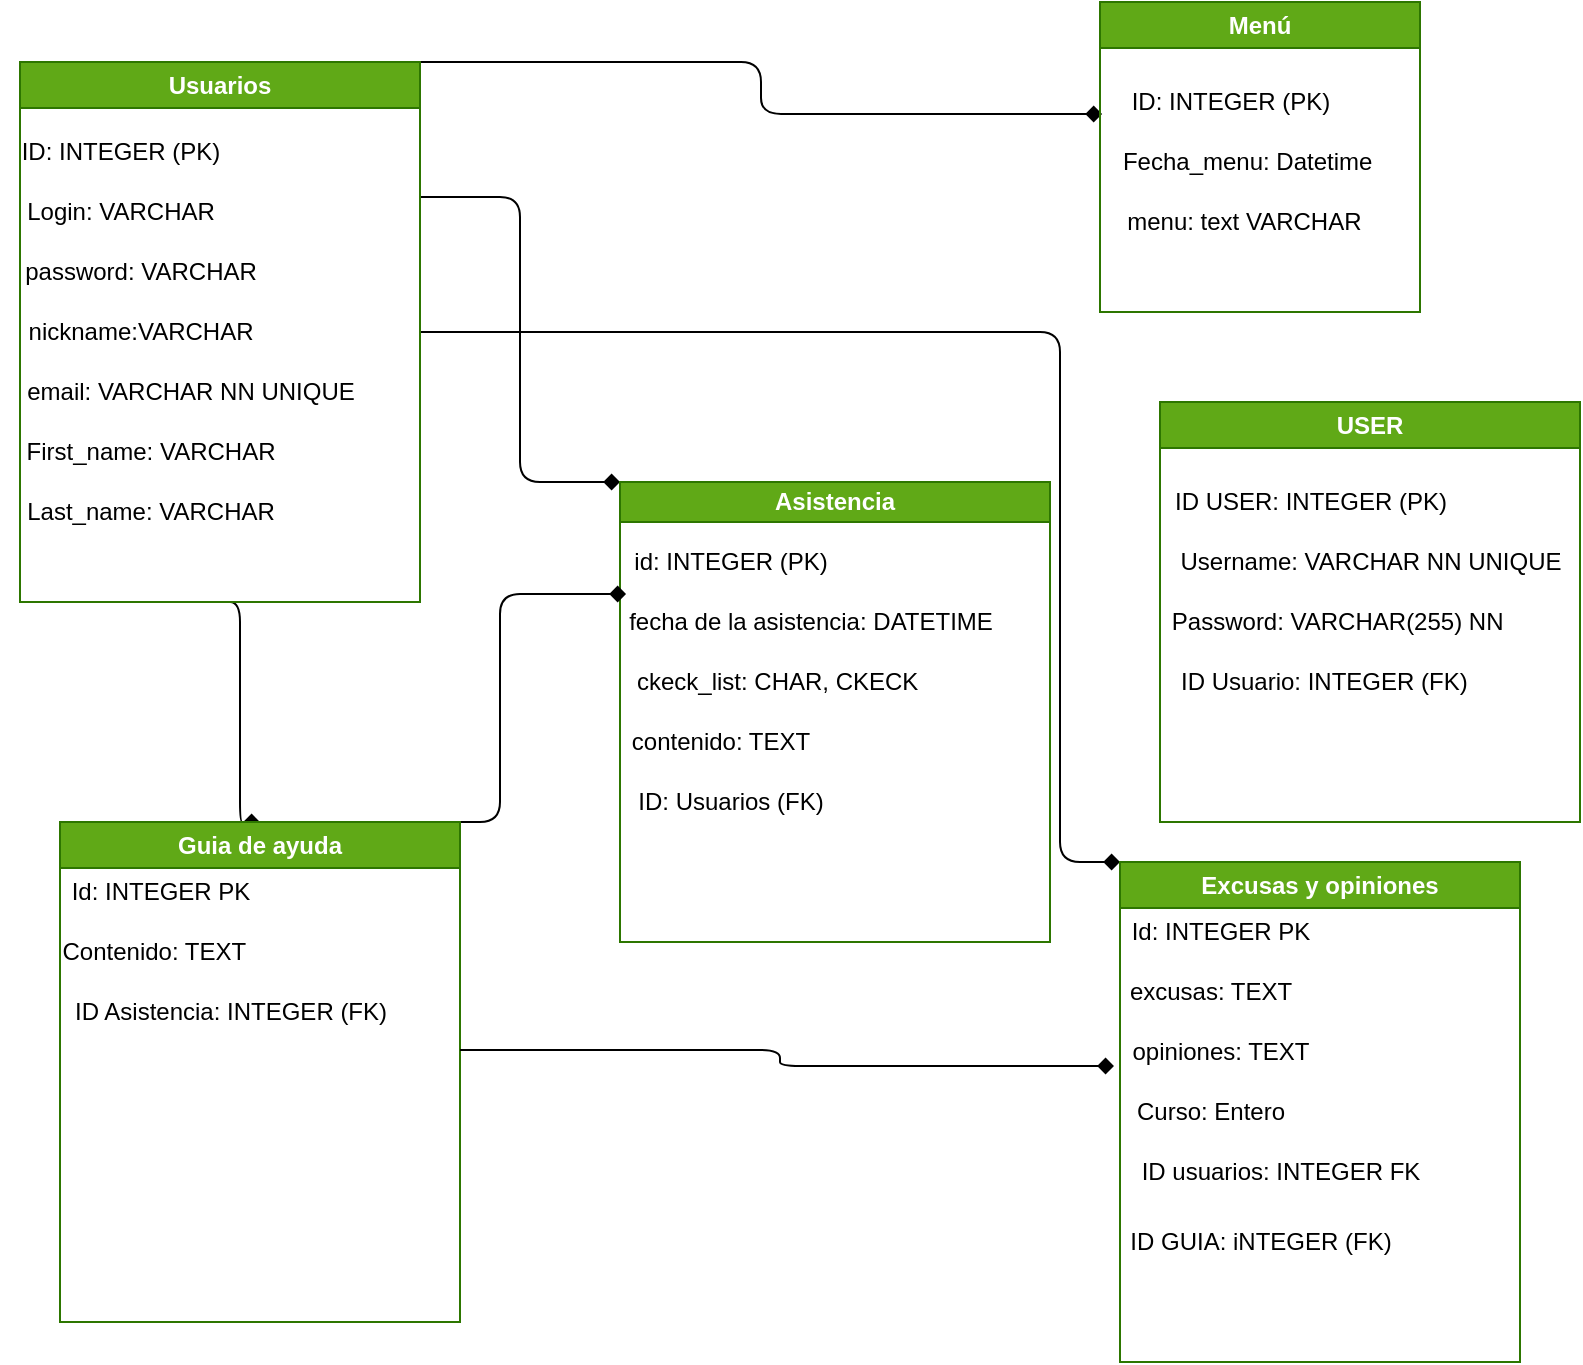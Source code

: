 <mxfile>
    <diagram id="mChJH1xOSCDA1pjo_G7x" name="Page-1">
        <mxGraphModel dx="1386" dy="784" grid="1" gridSize="10" guides="1" tooltips="1" connect="1" arrows="1" fold="1" page="1" pageScale="1" pageWidth="850" pageHeight="1100" math="0" shadow="0">
            <root>
                <mxCell id="0"/>
                <mxCell id="1" parent="0"/>
                <mxCell id="30" style="html=1;exitX=1;exitY=0.25;exitDx=0;exitDy=0;edgeStyle=elbowEdgeStyle;endArrow=diamond;endFill=1;entryX=0;entryY=0;entryDx=0;entryDy=0;" parent="1" source="2" target="3" edge="1">
                    <mxGeometry relative="1" as="geometry">
                        <mxPoint x="520" y="130" as="targetPoint"/>
                    </mxGeometry>
                </mxCell>
                <mxCell id="34" style="edgeStyle=elbowEdgeStyle;html=1;exitX=0.5;exitY=1;exitDx=0;exitDy=0;entryX=0.5;entryY=0;entryDx=0;entryDy=0;endArrow=diamond;endFill=1;" parent="1" source="2" target="6" edge="1">
                    <mxGeometry relative="1" as="geometry"/>
                </mxCell>
                <mxCell id="35" style="edgeStyle=elbowEdgeStyle;html=1;exitX=1;exitY=0;exitDx=0;exitDy=0;entryX=-0.033;entryY=0.7;entryDx=0;entryDy=0;endArrow=diamond;endFill=1;entryPerimeter=0;" parent="1" source="2" target="26" edge="1">
                    <mxGeometry relative="1" as="geometry"/>
                </mxCell>
                <mxCell id="37" style="edgeStyle=elbowEdgeStyle;html=1;exitX=1;exitY=0.5;exitDx=0;exitDy=0;entryX=0;entryY=0;entryDx=0;entryDy=0;endArrow=diamond;endFill=1;" parent="1" source="2" target="4" edge="1">
                    <mxGeometry relative="1" as="geometry">
                        <Array as="points">
                            <mxPoint x="550" y="290"/>
                        </Array>
                    </mxGeometry>
                </mxCell>
                <mxCell id="2" value="Usuarios" style="swimlane;whiteSpace=wrap;html=1;startSize=23;fillColor=#60a917;fontColor=#ffffff;strokeColor=#2D7600;" parent="1" vertex="1">
                    <mxGeometry x="30" y="40" width="200" height="270" as="geometry"/>
                </mxCell>
                <mxCell id="7" value="ID: INTEGER (PK)" style="text;html=1;align=center;verticalAlign=middle;resizable=0;points=[];autosize=1;strokeColor=none;fillColor=none;" parent="2" vertex="1">
                    <mxGeometry x="-10" y="30" width="120" height="30" as="geometry"/>
                </mxCell>
                <mxCell id="8" value="Login: VARCHAR" style="text;html=1;align=center;verticalAlign=middle;resizable=0;points=[];autosize=1;strokeColor=none;fillColor=none;" parent="2" vertex="1">
                    <mxGeometry x="-10" y="60" width="120" height="30" as="geometry"/>
                </mxCell>
                <mxCell id="9" value="password: VARCHAR" style="text;html=1;align=center;verticalAlign=middle;resizable=0;points=[];autosize=1;strokeColor=none;fillColor=none;" parent="2" vertex="1">
                    <mxGeometry x="-10" y="90" width="140" height="30" as="geometry"/>
                </mxCell>
                <mxCell id="10" value="nickname:VARCHAR" style="text;html=1;align=center;verticalAlign=middle;resizable=0;points=[];autosize=1;strokeColor=none;fillColor=none;" parent="2" vertex="1">
                    <mxGeometry x="-10" y="120" width="140" height="30" as="geometry"/>
                </mxCell>
                <mxCell id="11" value="email: VARCHAR NN UNIQUE" style="text;html=1;align=center;verticalAlign=middle;resizable=0;points=[];autosize=1;strokeColor=none;fillColor=none;" parent="2" vertex="1">
                    <mxGeometry x="-10" y="150" width="190" height="30" as="geometry"/>
                </mxCell>
                <mxCell id="54" value="First_name: VARCHAR" style="text;html=1;align=center;verticalAlign=middle;resizable=0;points=[];autosize=1;strokeColor=none;fillColor=none;" vertex="1" parent="2">
                    <mxGeometry x="-10" y="180" width="150" height="30" as="geometry"/>
                </mxCell>
                <mxCell id="55" value="Last_name: VARCHAR" style="text;html=1;align=center;verticalAlign=middle;resizable=0;points=[];autosize=1;strokeColor=none;fillColor=none;" vertex="1" parent="2">
                    <mxGeometry x="-10" y="210" width="150" height="30" as="geometry"/>
                </mxCell>
                <mxCell id="3" value="Asistencia" style="swimlane;whiteSpace=wrap;html=1;startSize=20;fillColor=#60a917;fontColor=#ffffff;strokeColor=#2D7600;" parent="1" vertex="1">
                    <mxGeometry x="330" y="250" width="215" height="230" as="geometry"/>
                </mxCell>
                <mxCell id="12" value="id: INTEGER (PK)" style="text;html=1;align=center;verticalAlign=middle;resizable=0;points=[];autosize=1;strokeColor=none;fillColor=none;" parent="3" vertex="1">
                    <mxGeometry x="-5" y="25" width="120" height="30" as="geometry"/>
                </mxCell>
                <mxCell id="13" value="fecha de la asistencia: DATETIME" style="text;html=1;align=center;verticalAlign=middle;resizable=0;points=[];autosize=1;strokeColor=none;fillColor=none;" parent="3" vertex="1">
                    <mxGeometry x="-10" y="55" width="210" height="30" as="geometry"/>
                </mxCell>
                <mxCell id="14" value="ckeck_list: CHAR, CKECK&amp;nbsp;" style="text;html=1;align=center;verticalAlign=middle;resizable=0;points=[];autosize=1;strokeColor=none;fillColor=none;" parent="3" vertex="1">
                    <mxGeometry x="-5" y="85" width="170" height="30" as="geometry"/>
                </mxCell>
                <mxCell id="15" value="contenido: TEXT" style="text;html=1;align=center;verticalAlign=middle;resizable=0;points=[];autosize=1;strokeColor=none;fillColor=none;" parent="3" vertex="1">
                    <mxGeometry x="-5" y="115" width="110" height="30" as="geometry"/>
                </mxCell>
                <mxCell id="16" value="" style="edgeStyle=none;html=1;" parent="3" source="15" target="14" edge="1">
                    <mxGeometry relative="1" as="geometry"/>
                </mxCell>
                <mxCell id="31" value="ID: Usuarios (FK)" style="text;html=1;align=center;verticalAlign=middle;resizable=0;points=[];autosize=1;strokeColor=none;fillColor=none;" parent="3" vertex="1">
                    <mxGeometry x="-5" y="145" width="120" height="30" as="geometry"/>
                </mxCell>
                <mxCell id="4" value="Excusas y opiniones" style="swimlane;whiteSpace=wrap;html=1;fillColor=#60a917;fontColor=#ffffff;strokeColor=#2D7600;" parent="1" vertex="1">
                    <mxGeometry x="580" y="440" width="200" height="250" as="geometry"/>
                </mxCell>
                <mxCell id="18" value="opiniones: TEXT" style="text;html=1;align=center;verticalAlign=middle;resizable=0;points=[];autosize=1;strokeColor=none;fillColor=none;" parent="4" vertex="1">
                    <mxGeometry x="-5" y="80" width="110" height="30" as="geometry"/>
                </mxCell>
                <mxCell id="17" value="excusas: TEXT" style="text;html=1;align=center;verticalAlign=middle;resizable=0;points=[];autosize=1;strokeColor=none;fillColor=none;" parent="4" vertex="1">
                    <mxGeometry x="-5" y="50" width="100" height="30" as="geometry"/>
                </mxCell>
                <mxCell id="22" value="Id: INTEGER PK" style="text;html=1;align=center;verticalAlign=middle;resizable=0;points=[];autosize=1;strokeColor=none;fillColor=none;" parent="4" vertex="1">
                    <mxGeometry x="-5" y="20" width="110" height="30" as="geometry"/>
                </mxCell>
                <mxCell id="38" value="Curso: Entero" style="text;html=1;align=center;verticalAlign=middle;resizable=0;points=[];autosize=1;strokeColor=none;fillColor=none;" parent="4" vertex="1">
                    <mxGeometry x="-5" y="110" width="100" height="30" as="geometry"/>
                </mxCell>
                <mxCell id="39" value="ID usuarios: INTEGER FK" style="text;html=1;align=center;verticalAlign=middle;resizable=0;points=[];autosize=1;strokeColor=none;fillColor=none;" parent="4" vertex="1">
                    <mxGeometry y="140" width="160" height="30" as="geometry"/>
                </mxCell>
                <mxCell id="42" value="ID GUIA: iNTEGER (FK)" style="text;html=1;align=center;verticalAlign=middle;resizable=0;points=[];autosize=1;strokeColor=none;fillColor=none;" parent="4" vertex="1">
                    <mxGeometry x="-5" y="175" width="150" height="30" as="geometry"/>
                </mxCell>
                <mxCell id="32" style="edgeStyle=elbowEdgeStyle;html=1;exitX=1;exitY=0;exitDx=0;exitDy=0;entryX=0.062;entryY=0.033;entryDx=0;entryDy=0;entryPerimeter=0;endArrow=diamond;endFill=1;" parent="1" source="6" target="13" edge="1">
                    <mxGeometry relative="1" as="geometry">
                        <Array as="points">
                            <mxPoint x="270" y="380"/>
                        </Array>
                    </mxGeometry>
                </mxCell>
                <mxCell id="6" value="Guia de ayuda" style="swimlane;whiteSpace=wrap;html=1;fillColor=#60a917;fontColor=#ffffff;strokeColor=#2D7600;" parent="1" vertex="1">
                    <mxGeometry x="50" y="420" width="200" height="250" as="geometry"/>
                </mxCell>
                <mxCell id="21" value="&amp;nbsp;Contenido: TEXT" style="text;html=1;align=center;verticalAlign=middle;resizable=0;points=[];autosize=1;strokeColor=none;fillColor=none;" parent="6" vertex="1">
                    <mxGeometry x="-15" y="50" width="120" height="30" as="geometry"/>
                </mxCell>
                <mxCell id="23" value="Id: INTEGER PK" style="text;html=1;align=center;verticalAlign=middle;resizable=0;points=[];autosize=1;strokeColor=none;fillColor=none;" parent="6" vertex="1">
                    <mxGeometry x="-5" y="20" width="110" height="30" as="geometry"/>
                </mxCell>
                <mxCell id="24" value="ID Asistencia: INTEGER (FK)" style="text;html=1;align=center;verticalAlign=middle;resizable=0;points=[];autosize=1;strokeColor=none;fillColor=none;" parent="6" vertex="1">
                    <mxGeometry x="-5" y="80" width="180" height="30" as="geometry"/>
                </mxCell>
                <mxCell id="25" value="Menú" style="swimlane;whiteSpace=wrap;html=1;fillColor=#60a917;fontColor=#ffffff;strokeColor=#2D7600;" parent="1" vertex="1">
                    <mxGeometry x="570" y="10" width="160" height="155" as="geometry"/>
                </mxCell>
                <mxCell id="26" value="ID: INTEGER (PK)" style="text;html=1;align=center;verticalAlign=middle;resizable=0;points=[];autosize=1;strokeColor=none;fillColor=none;" parent="25" vertex="1">
                    <mxGeometry x="5" y="35" width="120" height="30" as="geometry"/>
                </mxCell>
                <mxCell id="44" value="Fecha_menu: Datetime&amp;nbsp;" style="text;html=1;align=center;verticalAlign=middle;resizable=0;points=[];autosize=1;strokeColor=none;fillColor=none;" parent="25" vertex="1">
                    <mxGeometry y="65" width="150" height="30" as="geometry"/>
                </mxCell>
                <mxCell id="53" value="menu: text VARCHAR&amp;nbsp;&amp;nbsp;" style="text;html=1;align=center;verticalAlign=middle;resizable=0;points=[];autosize=1;strokeColor=none;fillColor=none;" parent="25" vertex="1">
                    <mxGeometry y="95" width="150" height="30" as="geometry"/>
                </mxCell>
                <mxCell id="41" style="edgeStyle=elbowEdgeStyle;html=1;exitX=1;exitY=0;exitDx=0;exitDy=0;entryX=0.018;entryY=0.733;entryDx=0;entryDy=0;entryPerimeter=0;endArrow=diamond;endFill=1;" parent="1" target="18" edge="1">
                    <mxGeometry relative="1" as="geometry">
                        <Array as="points">
                            <mxPoint x="410" y="542"/>
                        </Array>
                        <mxPoint x="250" y="534.01" as="sourcePoint"/>
                        <mxPoint x="333.02" y="420" as="targetPoint"/>
                    </mxGeometry>
                </mxCell>
                <mxCell id="47" value="USER" style="swimlane;whiteSpace=wrap;html=1;fillColor=#60a917;fontColor=#ffffff;strokeColor=#2D7600;" parent="1" vertex="1">
                    <mxGeometry x="600" y="210" width="210" height="210" as="geometry"/>
                </mxCell>
                <mxCell id="48" value="ID USER: INTEGER (PK)" style="text;html=1;align=center;verticalAlign=middle;resizable=0;points=[];autosize=1;strokeColor=none;fillColor=none;" parent="47" vertex="1">
                    <mxGeometry x="-5" y="35" width="160" height="30" as="geometry"/>
                </mxCell>
                <mxCell id="49" value="Username: VARCHAR NN UNIQUE" style="text;html=1;align=center;verticalAlign=middle;resizable=0;points=[];autosize=1;strokeColor=none;fillColor=none;" parent="47" vertex="1">
                    <mxGeometry y="65" width="210" height="30" as="geometry"/>
                </mxCell>
                <mxCell id="50" value="Password: VARCHAR(255) NN&amp;nbsp;" style="text;html=1;align=center;verticalAlign=middle;resizable=0;points=[];autosize=1;strokeColor=none;fillColor=none;" parent="47" vertex="1">
                    <mxGeometry x="-5" y="95" width="190" height="30" as="geometry"/>
                </mxCell>
                <mxCell id="52" value="&amp;nbsp;ID Usuario: INTEGER (FK)" style="text;html=1;align=center;verticalAlign=middle;resizable=0;points=[];autosize=1;strokeColor=none;fillColor=none;" parent="47" vertex="1">
                    <mxGeometry x="-5" y="125" width="170" height="30" as="geometry"/>
                </mxCell>
            </root>
        </mxGraphModel>
    </diagram>
</mxfile>